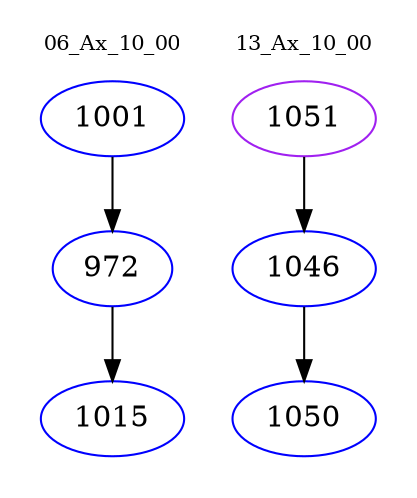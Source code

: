digraph{
subgraph cluster_0 {
color = white
label = "06_Ax_10_00";
fontsize=10;
T0_1001 [label="1001", color="blue"]
T0_1001 -> T0_972 [color="black"]
T0_972 [label="972", color="blue"]
T0_972 -> T0_1015 [color="black"]
T0_1015 [label="1015", color="blue"]
}
subgraph cluster_1 {
color = white
label = "13_Ax_10_00";
fontsize=10;
T1_1051 [label="1051", color="purple"]
T1_1051 -> T1_1046 [color="black"]
T1_1046 [label="1046", color="blue"]
T1_1046 -> T1_1050 [color="black"]
T1_1050 [label="1050", color="blue"]
}
}
